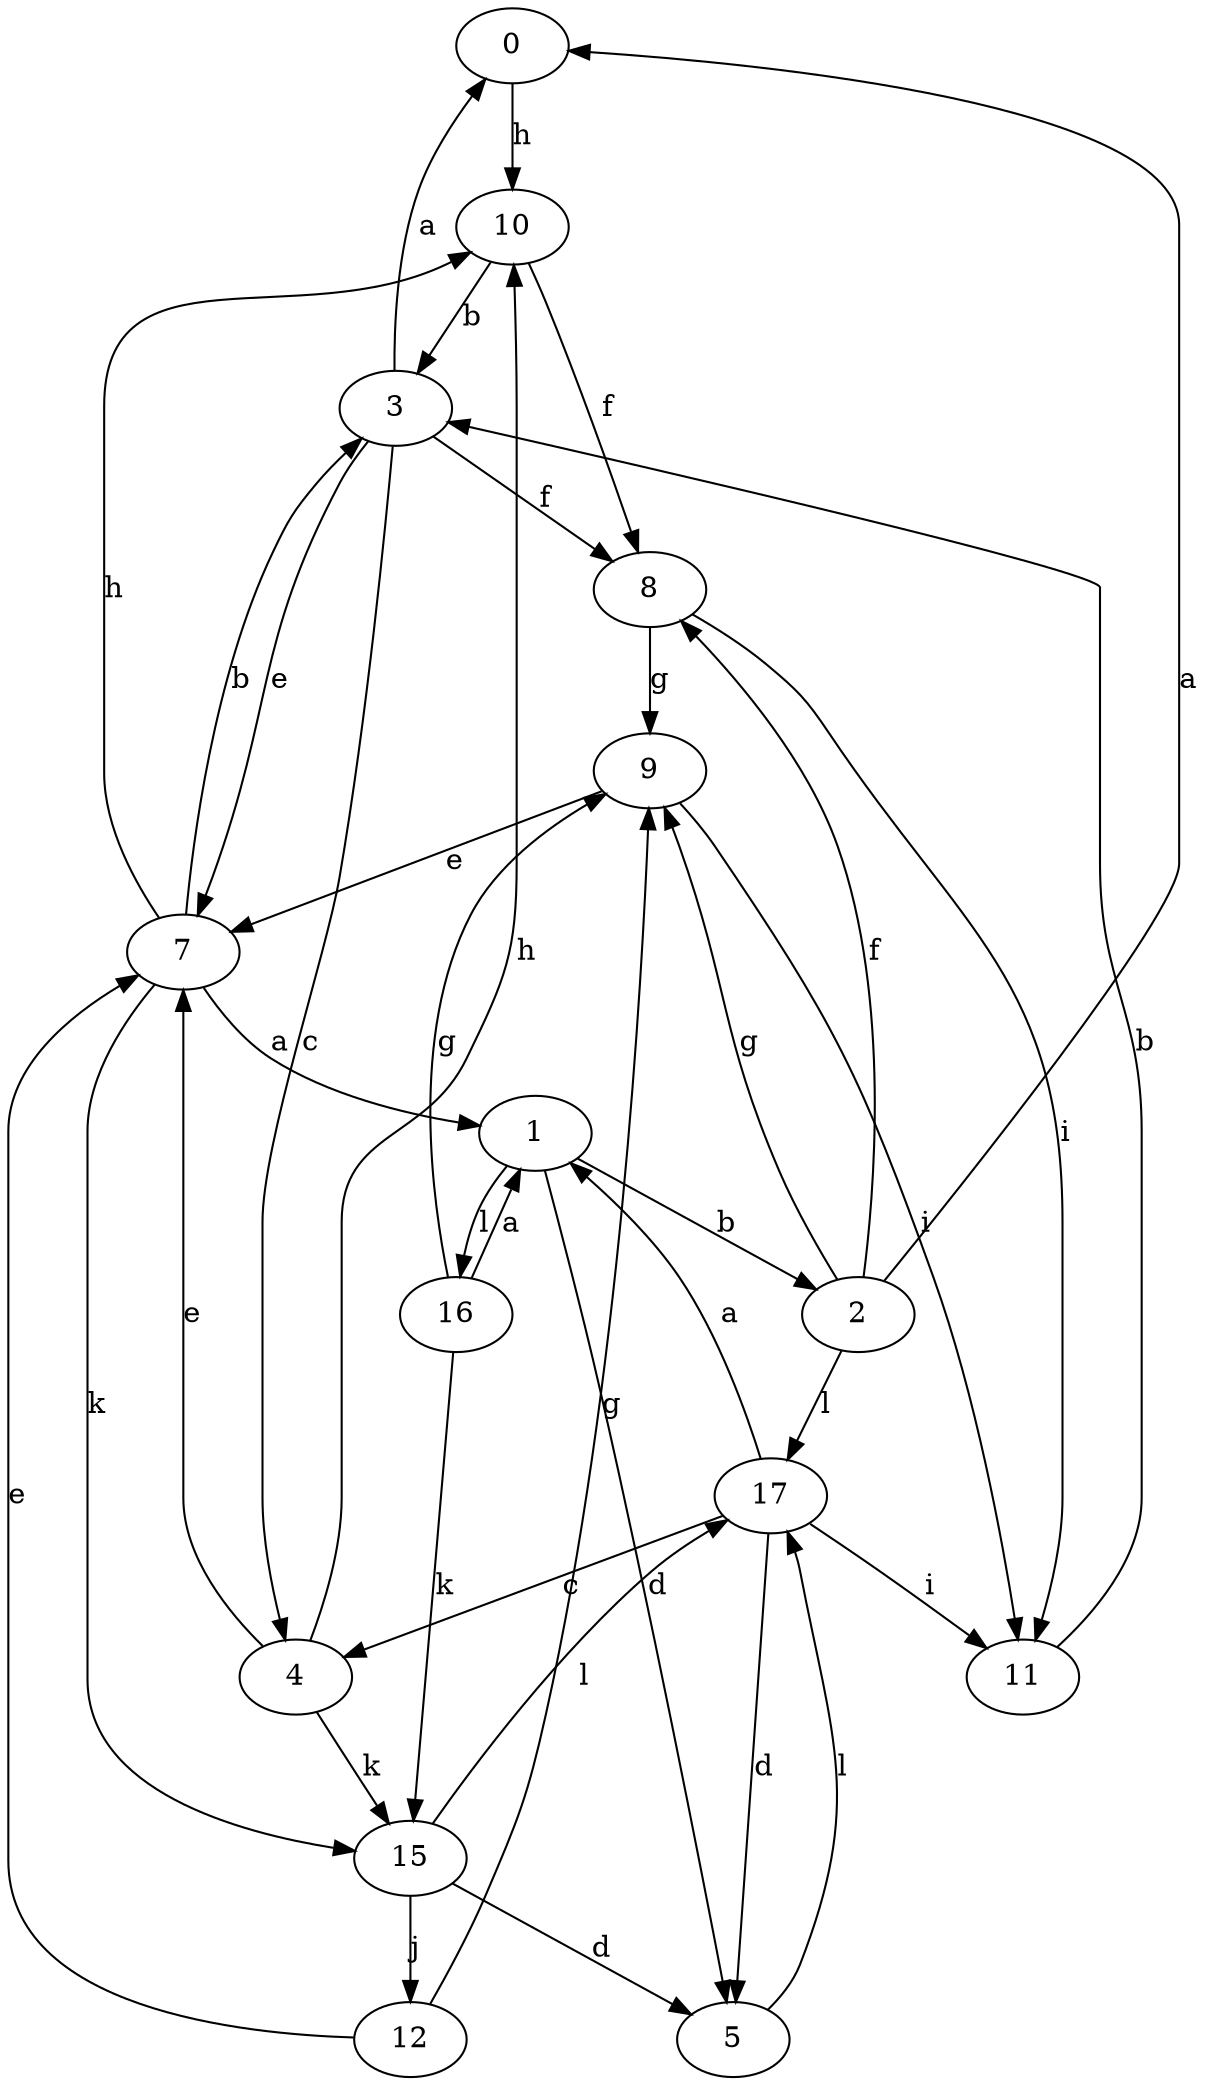 strict digraph  {
0;
1;
2;
3;
4;
5;
7;
8;
9;
10;
11;
12;
15;
16;
17;
0 -> 10  [label=h];
1 -> 2  [label=b];
1 -> 5  [label=d];
1 -> 16  [label=l];
2 -> 0  [label=a];
2 -> 8  [label=f];
2 -> 9  [label=g];
2 -> 17  [label=l];
3 -> 0  [label=a];
3 -> 4  [label=c];
3 -> 7  [label=e];
3 -> 8  [label=f];
4 -> 7  [label=e];
4 -> 10  [label=h];
4 -> 15  [label=k];
5 -> 17  [label=l];
7 -> 1  [label=a];
7 -> 3  [label=b];
7 -> 10  [label=h];
7 -> 15  [label=k];
8 -> 9  [label=g];
8 -> 11  [label=i];
9 -> 7  [label=e];
9 -> 11  [label=i];
10 -> 3  [label=b];
10 -> 8  [label=f];
11 -> 3  [label=b];
12 -> 7  [label=e];
12 -> 9  [label=g];
15 -> 5  [label=d];
15 -> 12  [label=j];
15 -> 17  [label=l];
16 -> 1  [label=a];
16 -> 9  [label=g];
16 -> 15  [label=k];
17 -> 1  [label=a];
17 -> 4  [label=c];
17 -> 5  [label=d];
17 -> 11  [label=i];
}
